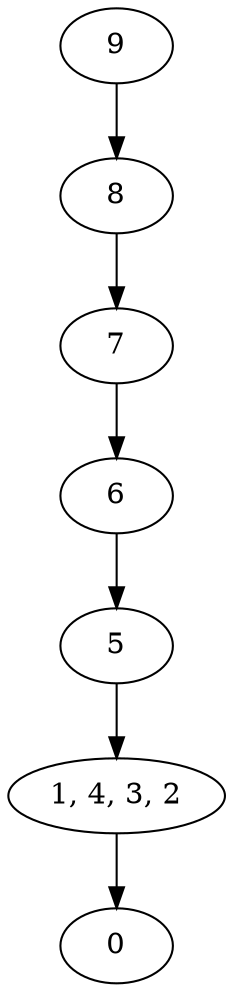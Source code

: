digraph {
"0"
"1, 4, 3, 2"->"0"
"1, 4, 3, 2"
"5"->"1, 4, 3, 2"
"5"
"6"->"5"
"6"
"7"->"6"
"7"
"8"->"7"
"8"
"9"->"8"
"9"
}
